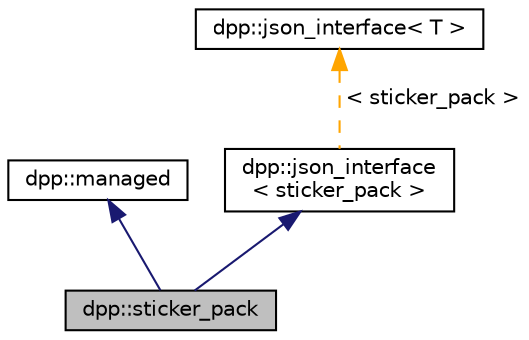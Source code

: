 digraph "dpp::sticker_pack"
{
 // INTERACTIVE_SVG=YES
 // LATEX_PDF_SIZE
  bgcolor="transparent";
  edge [fontname="Helvetica",fontsize="10",labelfontname="Helvetica",labelfontsize="10"];
  node [fontname="Helvetica",fontsize="10",shape=record];
  Node1 [label="dpp::sticker_pack",height=0.2,width=0.4,color="black", fillcolor="grey75", style="filled", fontcolor="black",tooltip="Represents a sticker pack (the built in groups of stickers that all nitro users get to use)"];
  Node2 -> Node1 [dir="back",color="midnightblue",fontsize="10",style="solid",fontname="Helvetica"];
  Node2 [label="dpp::managed",height=0.2,width=0.4,color="black",URL="$classdpp_1_1managed.html",tooltip="The managed class is the base class for various types that can be stored in a cache that are identifi..."];
  Node3 -> Node1 [dir="back",color="midnightblue",fontsize="10",style="solid",fontname="Helvetica"];
  Node3 [label="dpp::json_interface\l\< sticker_pack \>",height=0.2,width=0.4,color="black",URL="$structdpp_1_1json__interface.html",tooltip=" "];
  Node4 -> Node3 [dir="back",color="orange",fontsize="10",style="dashed",label=" \< sticker_pack \>" ,fontname="Helvetica"];
  Node4 [label="dpp::json_interface\< T \>",height=0.2,width=0.4,color="black",URL="$structdpp_1_1json__interface.html",tooltip="Represents an interface for an object that can optionally implement functions for converting to and f..."];
}
